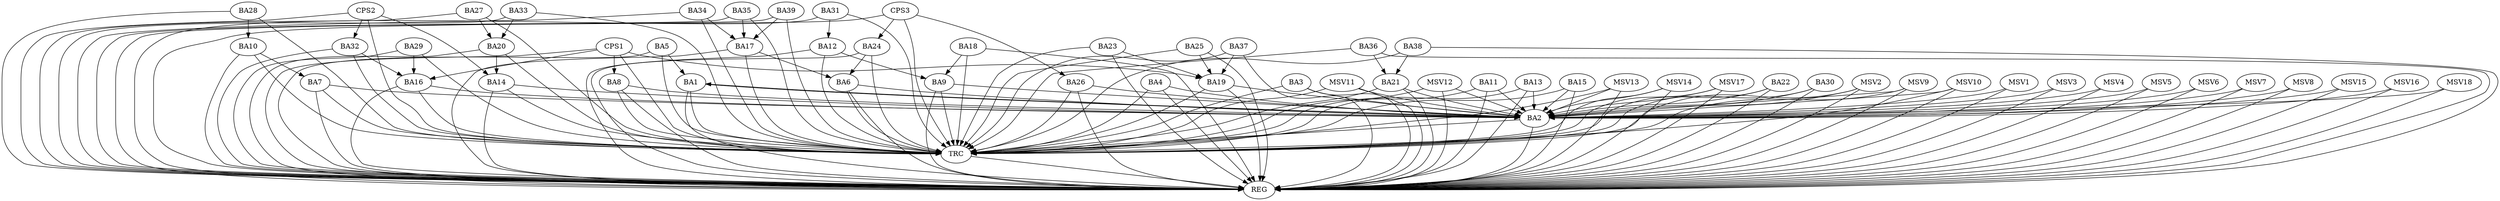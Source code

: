 strict digraph G {
  BA1 [ label="BA1" ];
  BA2 [ label="BA2" ];
  BA3 [ label="BA3" ];
  BA4 [ label="BA4" ];
  BA5 [ label="BA5" ];
  BA6 [ label="BA6" ];
  BA7 [ label="BA7" ];
  BA8 [ label="BA8" ];
  BA9 [ label="BA9" ];
  BA10 [ label="BA10" ];
  BA11 [ label="BA11" ];
  BA12 [ label="BA12" ];
  BA13 [ label="BA13" ];
  BA14 [ label="BA14" ];
  BA15 [ label="BA15" ];
  BA16 [ label="BA16" ];
  BA17 [ label="BA17" ];
  BA18 [ label="BA18" ];
  BA19 [ label="BA19" ];
  BA20 [ label="BA20" ];
  BA21 [ label="BA21" ];
  BA22 [ label="BA22" ];
  BA23 [ label="BA23" ];
  BA24 [ label="BA24" ];
  BA25 [ label="BA25" ];
  BA26 [ label="BA26" ];
  BA27 [ label="BA27" ];
  BA28 [ label="BA28" ];
  BA29 [ label="BA29" ];
  BA30 [ label="BA30" ];
  BA31 [ label="BA31" ];
  BA32 [ label="BA32" ];
  BA33 [ label="BA33" ];
  BA34 [ label="BA34" ];
  BA35 [ label="BA35" ];
  BA36 [ label="BA36" ];
  BA37 [ label="BA37" ];
  BA38 [ label="BA38" ];
  BA39 [ label="BA39" ];
  CPS1 [ label="CPS1" ];
  CPS2 [ label="CPS2" ];
  CPS3 [ label="CPS3" ];
  REG [ label="REG" ];
  TRC [ label="TRC" ];
  MSV1 [ label="MSV1" ];
  MSV2 [ label="MSV2" ];
  MSV3 [ label="MSV3" ];
  MSV4 [ label="MSV4" ];
  MSV5 [ label="MSV5" ];
  MSV6 [ label="MSV6" ];
  MSV7 [ label="MSV7" ];
  MSV8 [ label="MSV8" ];
  MSV9 [ label="MSV9" ];
  MSV10 [ label="MSV10" ];
  MSV11 [ label="MSV11" ];
  MSV12 [ label="MSV12" ];
  MSV13 [ label="MSV13" ];
  MSV14 [ label="MSV14" ];
  MSV15 [ label="MSV15" ];
  MSV16 [ label="MSV16" ];
  MSV17 [ label="MSV17" ];
  MSV18 [ label="MSV18" ];
  BA1 -> BA2;
  BA2 -> BA1;
  BA3 -> BA2;
  BA4 -> BA2;
  BA5 -> BA1;
  BA6 -> BA2;
  BA7 -> BA2;
  BA8 -> BA2;
  BA9 -> BA2;
  BA10 -> BA7;
  BA11 -> BA2;
  BA12 -> BA9;
  BA13 -> BA2;
  BA14 -> BA2;
  BA15 -> BA2;
  BA16 -> BA2;
  BA17 -> BA6;
  BA18 -> BA9;
  BA19 -> BA2;
  BA20 -> BA14;
  BA21 -> BA2;
  BA22 -> BA2;
  BA23 -> BA19;
  BA24 -> BA6;
  BA25 -> BA19;
  BA26 -> BA2;
  BA27 -> BA20;
  BA28 -> BA10;
  BA29 -> BA16;
  BA30 -> BA2;
  BA31 -> BA12;
  BA32 -> BA16;
  BA33 -> BA20;
  BA34 -> BA17;
  BA35 -> BA17;
  BA36 -> BA21;
  BA37 -> BA19;
  BA38 -> BA21;
  BA39 -> BA17;
  CPS1 -> BA8;
  CPS1 -> BA19;
  CPS1 -> BA16;
  CPS2 -> BA14;
  CPS2 -> BA32;
  CPS3 -> BA24;
  CPS3 -> BA26;
  BA1 -> REG;
  BA2 -> REG;
  BA3 -> REG;
  BA4 -> REG;
  BA5 -> REG;
  BA6 -> REG;
  BA7 -> REG;
  BA8 -> REG;
  BA9 -> REG;
  BA10 -> REG;
  BA11 -> REG;
  BA12 -> REG;
  BA13 -> REG;
  BA14 -> REG;
  BA15 -> REG;
  BA16 -> REG;
  BA17 -> REG;
  BA18 -> REG;
  BA19 -> REG;
  BA20 -> REG;
  BA21 -> REG;
  BA22 -> REG;
  BA23 -> REG;
  BA24 -> REG;
  BA25 -> REG;
  BA26 -> REG;
  BA27 -> REG;
  BA28 -> REG;
  BA29 -> REG;
  BA30 -> REG;
  BA31 -> REG;
  BA32 -> REG;
  BA33 -> REG;
  BA34 -> REG;
  BA35 -> REG;
  BA36 -> REG;
  BA37 -> REG;
  BA38 -> REG;
  BA39 -> REG;
  CPS1 -> REG;
  CPS2 -> REG;
  CPS3 -> REG;
  BA1 -> TRC;
  BA2 -> TRC;
  BA3 -> TRC;
  BA4 -> TRC;
  BA5 -> TRC;
  BA6 -> TRC;
  BA7 -> TRC;
  BA8 -> TRC;
  BA9 -> TRC;
  BA10 -> TRC;
  BA11 -> TRC;
  BA12 -> TRC;
  BA13 -> TRC;
  BA14 -> TRC;
  BA15 -> TRC;
  BA16 -> TRC;
  BA17 -> TRC;
  BA18 -> TRC;
  BA19 -> TRC;
  BA20 -> TRC;
  BA21 -> TRC;
  BA22 -> TRC;
  BA23 -> TRC;
  BA24 -> TRC;
  BA25 -> TRC;
  BA26 -> TRC;
  BA27 -> TRC;
  BA28 -> TRC;
  BA29 -> TRC;
  BA30 -> TRC;
  BA31 -> TRC;
  BA32 -> TRC;
  BA33 -> TRC;
  BA34 -> TRC;
  BA35 -> TRC;
  BA36 -> TRC;
  BA37 -> TRC;
  BA38 -> TRC;
  BA39 -> TRC;
  CPS1 -> TRC;
  CPS2 -> TRC;
  CPS3 -> TRC;
  TRC -> REG;
  MSV1 -> BA2;
  MSV2 -> BA2;
  MSV3 -> BA2;
  MSV1 -> REG;
  MSV2 -> REG;
  MSV2 -> TRC;
  MSV3 -> REG;
  MSV4 -> BA2;
  MSV5 -> BA2;
  MSV4 -> REG;
  MSV5 -> REG;
  MSV6 -> BA2;
  MSV6 -> REG;
  MSV7 -> BA2;
  MSV7 -> REG;
  MSV8 -> BA2;
  MSV8 -> REG;
  MSV9 -> BA2;
  MSV9 -> REG;
  MSV9 -> TRC;
  MSV10 -> BA2;
  MSV10 -> REG;
  MSV10 -> TRC;
  MSV11 -> BA2;
  MSV12 -> BA2;
  MSV11 -> REG;
  MSV11 -> TRC;
  MSV12 -> REG;
  MSV12 -> TRC;
  MSV13 -> BA2;
  MSV13 -> REG;
  MSV13 -> TRC;
  MSV14 -> BA2;
  MSV14 -> REG;
  MSV14 -> TRC;
  MSV15 -> BA2;
  MSV16 -> BA2;
  MSV15 -> REG;
  MSV16 -> REG;
  MSV17 -> BA2;
  MSV18 -> BA2;
  MSV17 -> REG;
  MSV17 -> TRC;
  MSV18 -> REG;
}
